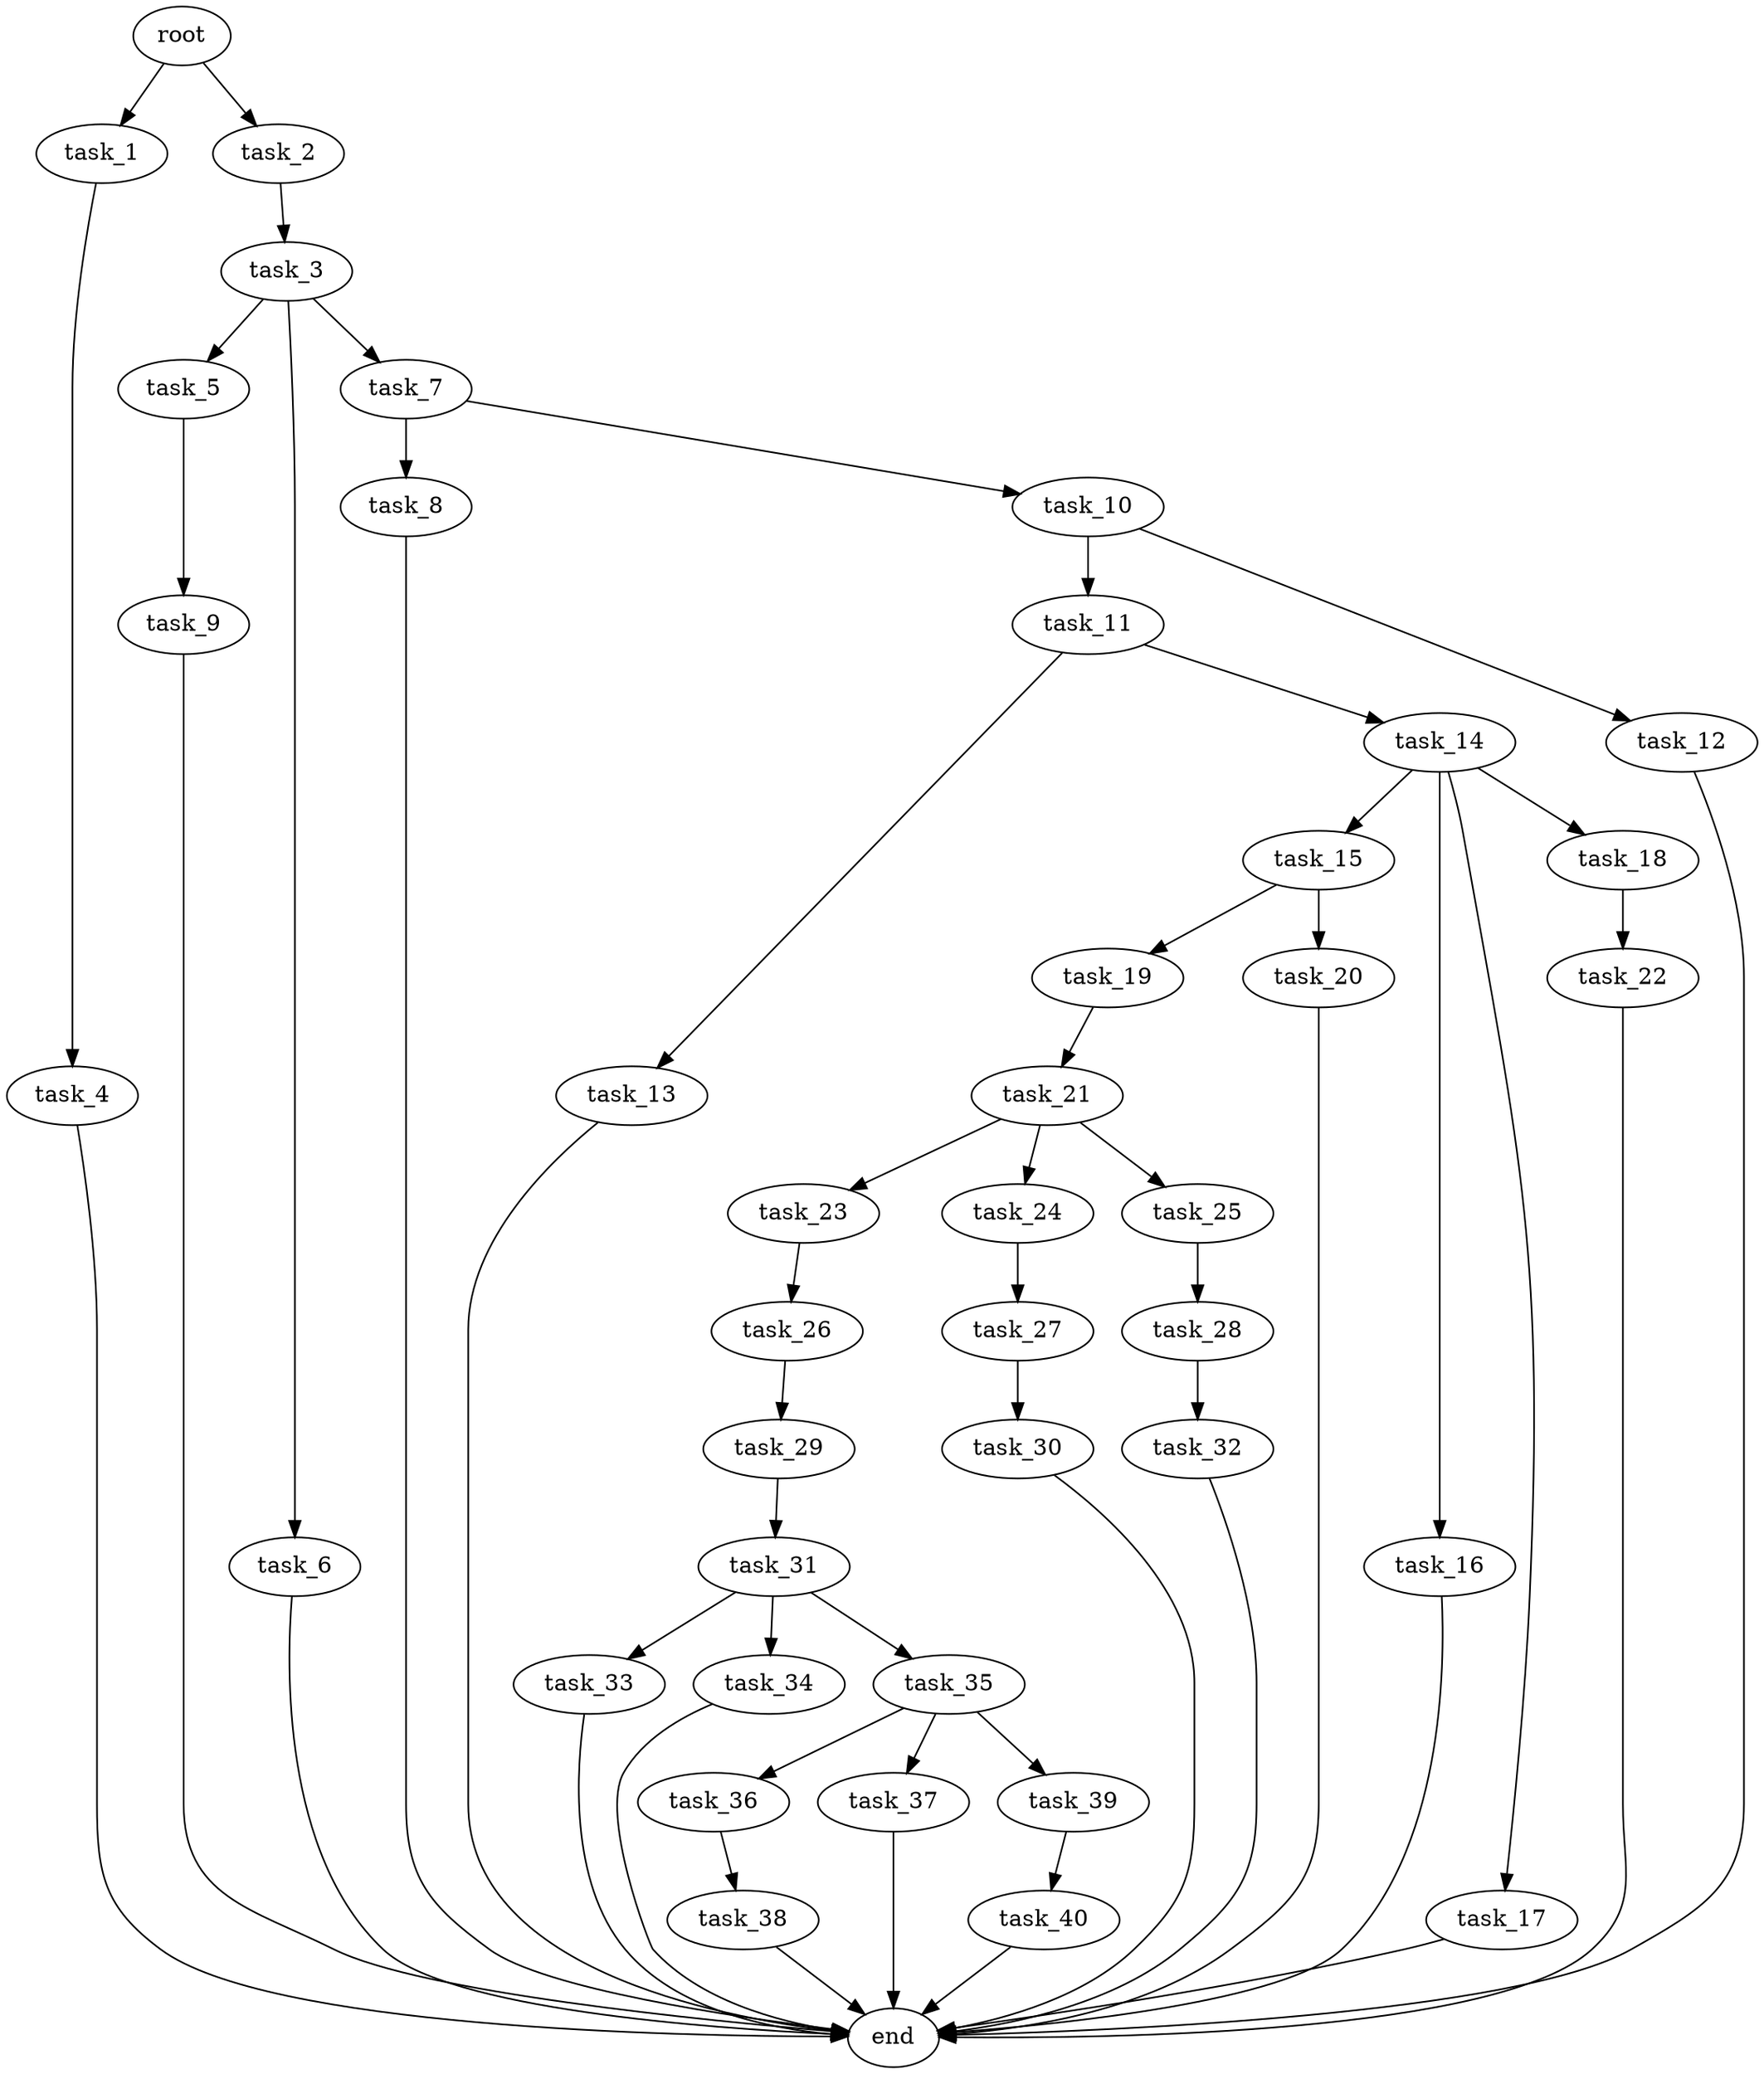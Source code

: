 digraph G {
  root [size="0.000000e+00"];
  task_1 [size="4.225431e+09"];
  task_2 [size="1.930193e+10"];
  task_3 [size="9.902592e+10"];
  task_4 [size="5.203045e+10"];
  task_5 [size="2.032619e+10"];
  task_6 [size="3.906507e+10"];
  task_7 [size="8.845511e+10"];
  task_8 [size="8.847091e+09"];
  task_9 [size="8.712481e+10"];
  task_10 [size="2.736680e+09"];
  task_11 [size="1.540764e+10"];
  task_12 [size="4.556832e+10"];
  task_13 [size="3.204462e+10"];
  task_14 [size="7.451868e+10"];
  task_15 [size="1.000358e+10"];
  task_16 [size="1.755906e+10"];
  task_17 [size="2.186822e+10"];
  task_18 [size="8.975039e+10"];
  task_19 [size="3.558598e+10"];
  task_20 [size="8.174159e+10"];
  task_21 [size="5.091249e+10"];
  task_22 [size="1.834856e+10"];
  task_23 [size="5.720843e+10"];
  task_24 [size="4.854376e+10"];
  task_25 [size="8.474470e+10"];
  task_26 [size="4.245311e+10"];
  task_27 [size="5.614147e+10"];
  task_28 [size="9.024276e+10"];
  task_29 [size="6.212165e+10"];
  task_30 [size="9.839215e+10"];
  task_31 [size="8.314084e+10"];
  task_32 [size="2.904718e+10"];
  task_33 [size="9.631327e+10"];
  task_34 [size="1.159170e+10"];
  task_35 [size="3.040758e+10"];
  task_36 [size="5.545753e+10"];
  task_37 [size="7.938320e+10"];
  task_38 [size="9.851484e+10"];
  task_39 [size="7.802652e+10"];
  task_40 [size="3.426750e+10"];
  end [size="0.000000e+00"];

  root -> task_1 [size="1.000000e-12"];
  root -> task_2 [size="1.000000e-12"];
  task_1 -> task_4 [size="5.203045e+08"];
  task_2 -> task_3 [size="9.902592e+08"];
  task_3 -> task_5 [size="2.032619e+08"];
  task_3 -> task_6 [size="3.906507e+08"];
  task_3 -> task_7 [size="8.845511e+08"];
  task_4 -> end [size="1.000000e-12"];
  task_5 -> task_9 [size="8.712481e+08"];
  task_6 -> end [size="1.000000e-12"];
  task_7 -> task_8 [size="8.847091e+07"];
  task_7 -> task_10 [size="2.736680e+07"];
  task_8 -> end [size="1.000000e-12"];
  task_9 -> end [size="1.000000e-12"];
  task_10 -> task_11 [size="1.540764e+08"];
  task_10 -> task_12 [size="4.556832e+08"];
  task_11 -> task_13 [size="3.204462e+08"];
  task_11 -> task_14 [size="7.451868e+08"];
  task_12 -> end [size="1.000000e-12"];
  task_13 -> end [size="1.000000e-12"];
  task_14 -> task_15 [size="1.000358e+08"];
  task_14 -> task_16 [size="1.755906e+08"];
  task_14 -> task_17 [size="2.186822e+08"];
  task_14 -> task_18 [size="8.975039e+08"];
  task_15 -> task_19 [size="3.558598e+08"];
  task_15 -> task_20 [size="8.174159e+08"];
  task_16 -> end [size="1.000000e-12"];
  task_17 -> end [size="1.000000e-12"];
  task_18 -> task_22 [size="1.834856e+08"];
  task_19 -> task_21 [size="5.091249e+08"];
  task_20 -> end [size="1.000000e-12"];
  task_21 -> task_23 [size="5.720843e+08"];
  task_21 -> task_24 [size="4.854376e+08"];
  task_21 -> task_25 [size="8.474470e+08"];
  task_22 -> end [size="1.000000e-12"];
  task_23 -> task_26 [size="4.245311e+08"];
  task_24 -> task_27 [size="5.614147e+08"];
  task_25 -> task_28 [size="9.024276e+08"];
  task_26 -> task_29 [size="6.212165e+08"];
  task_27 -> task_30 [size="9.839215e+08"];
  task_28 -> task_32 [size="2.904718e+08"];
  task_29 -> task_31 [size="8.314084e+08"];
  task_30 -> end [size="1.000000e-12"];
  task_31 -> task_33 [size="9.631327e+08"];
  task_31 -> task_34 [size="1.159170e+08"];
  task_31 -> task_35 [size="3.040758e+08"];
  task_32 -> end [size="1.000000e-12"];
  task_33 -> end [size="1.000000e-12"];
  task_34 -> end [size="1.000000e-12"];
  task_35 -> task_36 [size="5.545753e+08"];
  task_35 -> task_37 [size="7.938320e+08"];
  task_35 -> task_39 [size="7.802652e+08"];
  task_36 -> task_38 [size="9.851484e+08"];
  task_37 -> end [size="1.000000e-12"];
  task_38 -> end [size="1.000000e-12"];
  task_39 -> task_40 [size="3.426750e+08"];
  task_40 -> end [size="1.000000e-12"];
}
